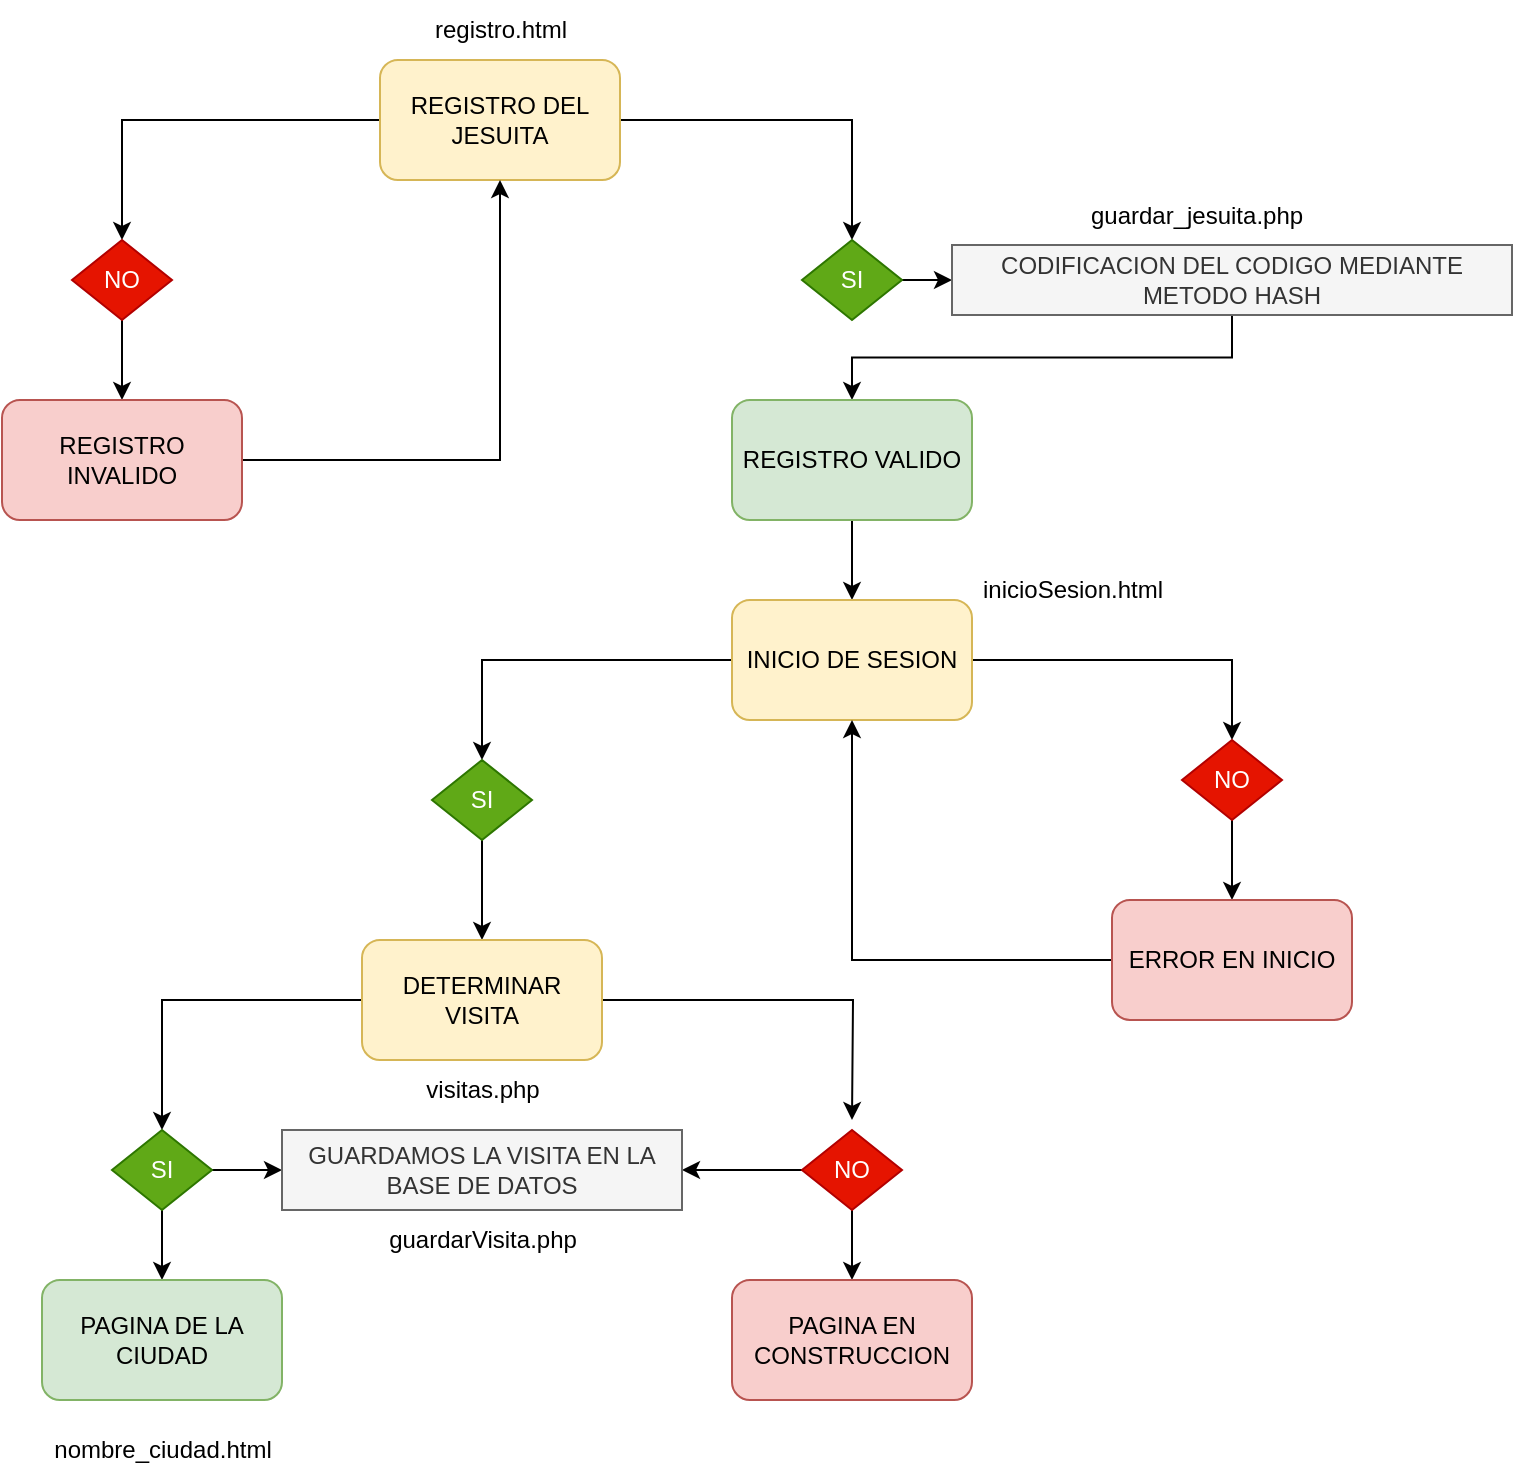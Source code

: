 <mxfile version="26.1.3">
  <diagram name="Página-1" id="esl4oBJ58ZZNNTOPIiHK">
    <mxGraphModel dx="1400" dy="696" grid="1" gridSize="10" guides="1" tooltips="1" connect="1" arrows="1" fold="1" page="1" pageScale="1" pageWidth="827" pageHeight="1169" math="0" shadow="0">
      <root>
        <mxCell id="0" />
        <mxCell id="1" parent="0" />
        <mxCell id="fNIcpcrb9fTyWxpUYVWO-2" style="edgeStyle=orthogonalEdgeStyle;rounded=0;orthogonalLoop=1;jettySize=auto;html=1;entryX=0.5;entryY=0;entryDx=0;entryDy=0;" edge="1" parent="1" source="fNIcpcrb9fTyWxpUYVWO-1" target="fNIcpcrb9fTyWxpUYVWO-4">
          <mxGeometry relative="1" as="geometry">
            <mxPoint x="230" y="150" as="targetPoint" />
          </mxGeometry>
        </mxCell>
        <mxCell id="fNIcpcrb9fTyWxpUYVWO-10" style="edgeStyle=orthogonalEdgeStyle;rounded=0;orthogonalLoop=1;jettySize=auto;html=1;entryX=0.5;entryY=0;entryDx=0;entryDy=0;" edge="1" parent="1" source="fNIcpcrb9fTyWxpUYVWO-1" target="fNIcpcrb9fTyWxpUYVWO-8">
          <mxGeometry relative="1" as="geometry" />
        </mxCell>
        <mxCell id="fNIcpcrb9fTyWxpUYVWO-1" value="REGISTRO DEL JESUITA" style="rounded=1;whiteSpace=wrap;html=1;fillColor=#fff2cc;strokeColor=#d6b656;" vertex="1" parent="1">
          <mxGeometry x="354" y="30" width="120" height="60" as="geometry" />
        </mxCell>
        <mxCell id="fNIcpcrb9fTyWxpUYVWO-5" style="edgeStyle=orthogonalEdgeStyle;rounded=0;orthogonalLoop=1;jettySize=auto;html=1;" edge="1" parent="1" source="fNIcpcrb9fTyWxpUYVWO-4" target="fNIcpcrb9fTyWxpUYVWO-6">
          <mxGeometry relative="1" as="geometry">
            <mxPoint x="225" y="230" as="targetPoint" />
          </mxGeometry>
        </mxCell>
        <mxCell id="fNIcpcrb9fTyWxpUYVWO-4" value="NO" style="rhombus;whiteSpace=wrap;html=1;fillColor=#e51400;fontColor=#ffffff;strokeColor=#B20000;" vertex="1" parent="1">
          <mxGeometry x="200" y="120" width="50" height="40" as="geometry" />
        </mxCell>
        <mxCell id="fNIcpcrb9fTyWxpUYVWO-14" style="edgeStyle=orthogonalEdgeStyle;rounded=0;orthogonalLoop=1;jettySize=auto;html=1;entryX=0.5;entryY=1;entryDx=0;entryDy=0;" edge="1" parent="1" source="fNIcpcrb9fTyWxpUYVWO-6" target="fNIcpcrb9fTyWxpUYVWO-1">
          <mxGeometry relative="1" as="geometry" />
        </mxCell>
        <mxCell id="fNIcpcrb9fTyWxpUYVWO-6" value="REGISTRO INVALIDO" style="rounded=1;whiteSpace=wrap;html=1;fillColor=#f8cecc;strokeColor=#b85450;" vertex="1" parent="1">
          <mxGeometry x="165" y="200" width="120" height="60" as="geometry" />
        </mxCell>
        <mxCell id="fNIcpcrb9fTyWxpUYVWO-7" style="edgeStyle=orthogonalEdgeStyle;rounded=0;orthogonalLoop=1;jettySize=auto;html=1;exitX=0.5;exitY=1;exitDx=0;exitDy=0;" edge="1" parent="1" source="fNIcpcrb9fTyWxpUYVWO-13" target="fNIcpcrb9fTyWxpUYVWO-9">
          <mxGeometry relative="1" as="geometry">
            <mxPoint x="590" y="230" as="targetPoint" />
            <mxPoint x="810" y="210" as="sourcePoint" />
          </mxGeometry>
        </mxCell>
        <mxCell id="fNIcpcrb9fTyWxpUYVWO-12" style="edgeStyle=orthogonalEdgeStyle;rounded=0;orthogonalLoop=1;jettySize=auto;html=1;" edge="1" parent="1" source="fNIcpcrb9fTyWxpUYVWO-8" target="fNIcpcrb9fTyWxpUYVWO-13">
          <mxGeometry relative="1" as="geometry">
            <mxPoint x="650" y="140" as="targetPoint" />
          </mxGeometry>
        </mxCell>
        <mxCell id="fNIcpcrb9fTyWxpUYVWO-8" value="SI" style="rhombus;whiteSpace=wrap;html=1;fillColor=#60a917;fontColor=#ffffff;strokeColor=#2D7600;" vertex="1" parent="1">
          <mxGeometry x="565" y="120" width="50" height="40" as="geometry" />
        </mxCell>
        <mxCell id="fNIcpcrb9fTyWxpUYVWO-15" style="edgeStyle=orthogonalEdgeStyle;rounded=0;orthogonalLoop=1;jettySize=auto;html=1;" edge="1" parent="1" source="fNIcpcrb9fTyWxpUYVWO-9" target="fNIcpcrb9fTyWxpUYVWO-16">
          <mxGeometry relative="1" as="geometry">
            <mxPoint x="590" y="330" as="targetPoint" />
          </mxGeometry>
        </mxCell>
        <mxCell id="fNIcpcrb9fTyWxpUYVWO-9" value="REGISTRO VALIDO" style="rounded=1;whiteSpace=wrap;html=1;fillColor=#d5e8d4;strokeColor=#82b366;" vertex="1" parent="1">
          <mxGeometry x="530" y="200" width="120" height="60" as="geometry" />
        </mxCell>
        <mxCell id="fNIcpcrb9fTyWxpUYVWO-13" value="CODIFICACION DEL CODIGO MEDIANTE METODO HASH" style="rounded=0;whiteSpace=wrap;html=1;fillColor=#f5f5f5;fontColor=#333333;strokeColor=#666666;" vertex="1" parent="1">
          <mxGeometry x="640" y="122.5" width="280" height="35" as="geometry" />
        </mxCell>
        <mxCell id="fNIcpcrb9fTyWxpUYVWO-17" style="edgeStyle=orthogonalEdgeStyle;rounded=0;orthogonalLoop=1;jettySize=auto;html=1;entryX=0.5;entryY=0;entryDx=0;entryDy=0;" edge="1" parent="1" source="fNIcpcrb9fTyWxpUYVWO-16" target="fNIcpcrb9fTyWxpUYVWO-18">
          <mxGeometry relative="1" as="geometry">
            <mxPoint x="350" y="360" as="targetPoint" />
          </mxGeometry>
        </mxCell>
        <mxCell id="fNIcpcrb9fTyWxpUYVWO-22" style="edgeStyle=orthogonalEdgeStyle;rounded=0;orthogonalLoop=1;jettySize=auto;html=1;entryX=0.5;entryY=0;entryDx=0;entryDy=0;" edge="1" parent="1" source="fNIcpcrb9fTyWxpUYVWO-16" target="fNIcpcrb9fTyWxpUYVWO-20">
          <mxGeometry relative="1" as="geometry" />
        </mxCell>
        <mxCell id="fNIcpcrb9fTyWxpUYVWO-16" value="INICIO DE SESION" style="rounded=1;whiteSpace=wrap;html=1;fillColor=#fff2cc;strokeColor=#d6b656;" vertex="1" parent="1">
          <mxGeometry x="530" y="300" width="120" height="60" as="geometry" />
        </mxCell>
        <mxCell id="fNIcpcrb9fTyWxpUYVWO-24" style="edgeStyle=orthogonalEdgeStyle;rounded=0;orthogonalLoop=1;jettySize=auto;html=1;" edge="1" parent="1" source="fNIcpcrb9fTyWxpUYVWO-18" target="fNIcpcrb9fTyWxpUYVWO-25">
          <mxGeometry relative="1" as="geometry">
            <mxPoint x="405" y="500" as="targetPoint" />
          </mxGeometry>
        </mxCell>
        <mxCell id="fNIcpcrb9fTyWxpUYVWO-18" value="SI" style="rhombus;whiteSpace=wrap;html=1;fillColor=#60a917;fontColor=#ffffff;strokeColor=#2D7600;" vertex="1" parent="1">
          <mxGeometry x="380" y="380" width="50" height="40" as="geometry" />
        </mxCell>
        <mxCell id="fNIcpcrb9fTyWxpUYVWO-19" style="edgeStyle=orthogonalEdgeStyle;rounded=0;orthogonalLoop=1;jettySize=auto;html=1;" edge="1" parent="1" source="fNIcpcrb9fTyWxpUYVWO-20" target="fNIcpcrb9fTyWxpUYVWO-21">
          <mxGeometry relative="1" as="geometry">
            <mxPoint x="780" y="480" as="targetPoint" />
          </mxGeometry>
        </mxCell>
        <mxCell id="fNIcpcrb9fTyWxpUYVWO-20" value="NO" style="rhombus;whiteSpace=wrap;html=1;fillColor=#e51400;fontColor=#ffffff;strokeColor=#B20000;" vertex="1" parent="1">
          <mxGeometry x="755" y="370" width="50" height="40" as="geometry" />
        </mxCell>
        <mxCell id="fNIcpcrb9fTyWxpUYVWO-23" style="edgeStyle=orthogonalEdgeStyle;rounded=0;orthogonalLoop=1;jettySize=auto;html=1;entryX=0.5;entryY=1;entryDx=0;entryDy=0;" edge="1" parent="1" source="fNIcpcrb9fTyWxpUYVWO-21" target="fNIcpcrb9fTyWxpUYVWO-16">
          <mxGeometry relative="1" as="geometry" />
        </mxCell>
        <mxCell id="fNIcpcrb9fTyWxpUYVWO-21" value="ERROR EN INICIO" style="rounded=1;whiteSpace=wrap;html=1;fillColor=#f8cecc;strokeColor=#b85450;" vertex="1" parent="1">
          <mxGeometry x="720" y="450" width="120" height="60" as="geometry" />
        </mxCell>
        <mxCell id="fNIcpcrb9fTyWxpUYVWO-29" style="edgeStyle=orthogonalEdgeStyle;rounded=0;orthogonalLoop=1;jettySize=auto;html=1;entryX=0.5;entryY=0;entryDx=0;entryDy=0;" edge="1" parent="1" source="fNIcpcrb9fTyWxpUYVWO-25" target="fNIcpcrb9fTyWxpUYVWO-27">
          <mxGeometry relative="1" as="geometry">
            <mxPoint x="230" y="510" as="targetPoint" />
          </mxGeometry>
        </mxCell>
        <mxCell id="fNIcpcrb9fTyWxpUYVWO-32" style="edgeStyle=orthogonalEdgeStyle;rounded=0;orthogonalLoop=1;jettySize=auto;html=1;" edge="1" parent="1" source="fNIcpcrb9fTyWxpUYVWO-25">
          <mxGeometry relative="1" as="geometry">
            <mxPoint x="590" y="560" as="targetPoint" />
          </mxGeometry>
        </mxCell>
        <mxCell id="fNIcpcrb9fTyWxpUYVWO-25" value="DETERMINAR VISITA" style="rounded=1;whiteSpace=wrap;html=1;fillColor=#fff2cc;strokeColor=#d6b656;" vertex="1" parent="1">
          <mxGeometry x="345" y="470" width="120" height="60" as="geometry" />
        </mxCell>
        <mxCell id="fNIcpcrb9fTyWxpUYVWO-30" style="edgeStyle=orthogonalEdgeStyle;rounded=0;orthogonalLoop=1;jettySize=auto;html=1;" edge="1" parent="1" source="fNIcpcrb9fTyWxpUYVWO-27" target="fNIcpcrb9fTyWxpUYVWO-31">
          <mxGeometry relative="1" as="geometry">
            <mxPoint x="245" y="670" as="targetPoint" />
          </mxGeometry>
        </mxCell>
        <mxCell id="fNIcpcrb9fTyWxpUYVWO-38" style="edgeStyle=orthogonalEdgeStyle;rounded=0;orthogonalLoop=1;jettySize=auto;html=1;exitX=1;exitY=0.5;exitDx=0;exitDy=0;entryX=0;entryY=0.5;entryDx=0;entryDy=0;" edge="1" parent="1" source="fNIcpcrb9fTyWxpUYVWO-27" target="fNIcpcrb9fTyWxpUYVWO-37">
          <mxGeometry relative="1" as="geometry" />
        </mxCell>
        <mxCell id="fNIcpcrb9fTyWxpUYVWO-27" value="SI" style="rhombus;whiteSpace=wrap;html=1;fillColor=#60a917;fontColor=#ffffff;strokeColor=#2D7600;" vertex="1" parent="1">
          <mxGeometry x="220" y="565" width="50" height="40" as="geometry" />
        </mxCell>
        <mxCell id="fNIcpcrb9fTyWxpUYVWO-31" value="PAGINA DE LA CIUDAD" style="rounded=1;whiteSpace=wrap;html=1;fillColor=#d5e8d4;strokeColor=#82b366;" vertex="1" parent="1">
          <mxGeometry x="185" y="640" width="120" height="60" as="geometry" />
        </mxCell>
        <mxCell id="fNIcpcrb9fTyWxpUYVWO-36" style="edgeStyle=orthogonalEdgeStyle;rounded=0;orthogonalLoop=1;jettySize=auto;html=1;" edge="1" parent="1" source="fNIcpcrb9fTyWxpUYVWO-34" target="fNIcpcrb9fTyWxpUYVWO-35">
          <mxGeometry relative="1" as="geometry" />
        </mxCell>
        <mxCell id="fNIcpcrb9fTyWxpUYVWO-39" style="edgeStyle=orthogonalEdgeStyle;rounded=0;orthogonalLoop=1;jettySize=auto;html=1;entryX=1;entryY=0.5;entryDx=0;entryDy=0;" edge="1" parent="1" source="fNIcpcrb9fTyWxpUYVWO-34" target="fNIcpcrb9fTyWxpUYVWO-37">
          <mxGeometry relative="1" as="geometry" />
        </mxCell>
        <mxCell id="fNIcpcrb9fTyWxpUYVWO-34" value="NO" style="rhombus;whiteSpace=wrap;html=1;fillColor=#e51400;fontColor=#ffffff;strokeColor=#B20000;" vertex="1" parent="1">
          <mxGeometry x="565" y="565" width="50" height="40" as="geometry" />
        </mxCell>
        <mxCell id="fNIcpcrb9fTyWxpUYVWO-35" value="PAGINA EN CONSTRUCCION" style="rounded=1;whiteSpace=wrap;html=1;fillColor=#f8cecc;strokeColor=#b85450;" vertex="1" parent="1">
          <mxGeometry x="530" y="640" width="120" height="60" as="geometry" />
        </mxCell>
        <mxCell id="fNIcpcrb9fTyWxpUYVWO-37" value="GUARDAMOS LA VISITA EN LA BASE DE DATOS" style="rounded=0;whiteSpace=wrap;html=1;fillColor=#f5f5f5;fontColor=#333333;strokeColor=#666666;" vertex="1" parent="1">
          <mxGeometry x="305" y="565" width="200" height="40" as="geometry" />
        </mxCell>
        <mxCell id="fNIcpcrb9fTyWxpUYVWO-40" value="registro.html" style="text;html=1;align=center;verticalAlign=middle;resizable=0;points=[];autosize=1;strokeColor=none;fillColor=none;" vertex="1" parent="1">
          <mxGeometry x="369" width="90" height="30" as="geometry" />
        </mxCell>
        <mxCell id="fNIcpcrb9fTyWxpUYVWO-41" value="guardarVisita.php" style="text;html=1;align=center;verticalAlign=middle;resizable=0;points=[];autosize=1;strokeColor=none;fillColor=none;" vertex="1" parent="1">
          <mxGeometry x="345" y="605" width="120" height="30" as="geometry" />
        </mxCell>
        <mxCell id="fNIcpcrb9fTyWxpUYVWO-42" value="nombre_ciudad.html" style="text;html=1;align=center;verticalAlign=middle;resizable=0;points=[];autosize=1;strokeColor=none;fillColor=none;" vertex="1" parent="1">
          <mxGeometry x="180" y="710" width="130" height="30" as="geometry" />
        </mxCell>
        <mxCell id="fNIcpcrb9fTyWxpUYVWO-43" value="inicioSesion.html" style="text;html=1;align=center;verticalAlign=middle;resizable=0;points=[];autosize=1;strokeColor=none;fillColor=none;" vertex="1" parent="1">
          <mxGeometry x="645" y="280" width="110" height="30" as="geometry" />
        </mxCell>
        <mxCell id="fNIcpcrb9fTyWxpUYVWO-44" value="guardar_jesuita.php" style="text;html=1;align=center;verticalAlign=middle;resizable=0;points=[];autosize=1;strokeColor=none;fillColor=none;" vertex="1" parent="1">
          <mxGeometry x="697" y="92.5" width="130" height="30" as="geometry" />
        </mxCell>
        <mxCell id="fNIcpcrb9fTyWxpUYVWO-45" value="visitas.php" style="text;html=1;align=center;verticalAlign=middle;resizable=0;points=[];autosize=1;strokeColor=none;fillColor=none;" vertex="1" parent="1">
          <mxGeometry x="365" y="530" width="80" height="30" as="geometry" />
        </mxCell>
      </root>
    </mxGraphModel>
  </diagram>
</mxfile>
